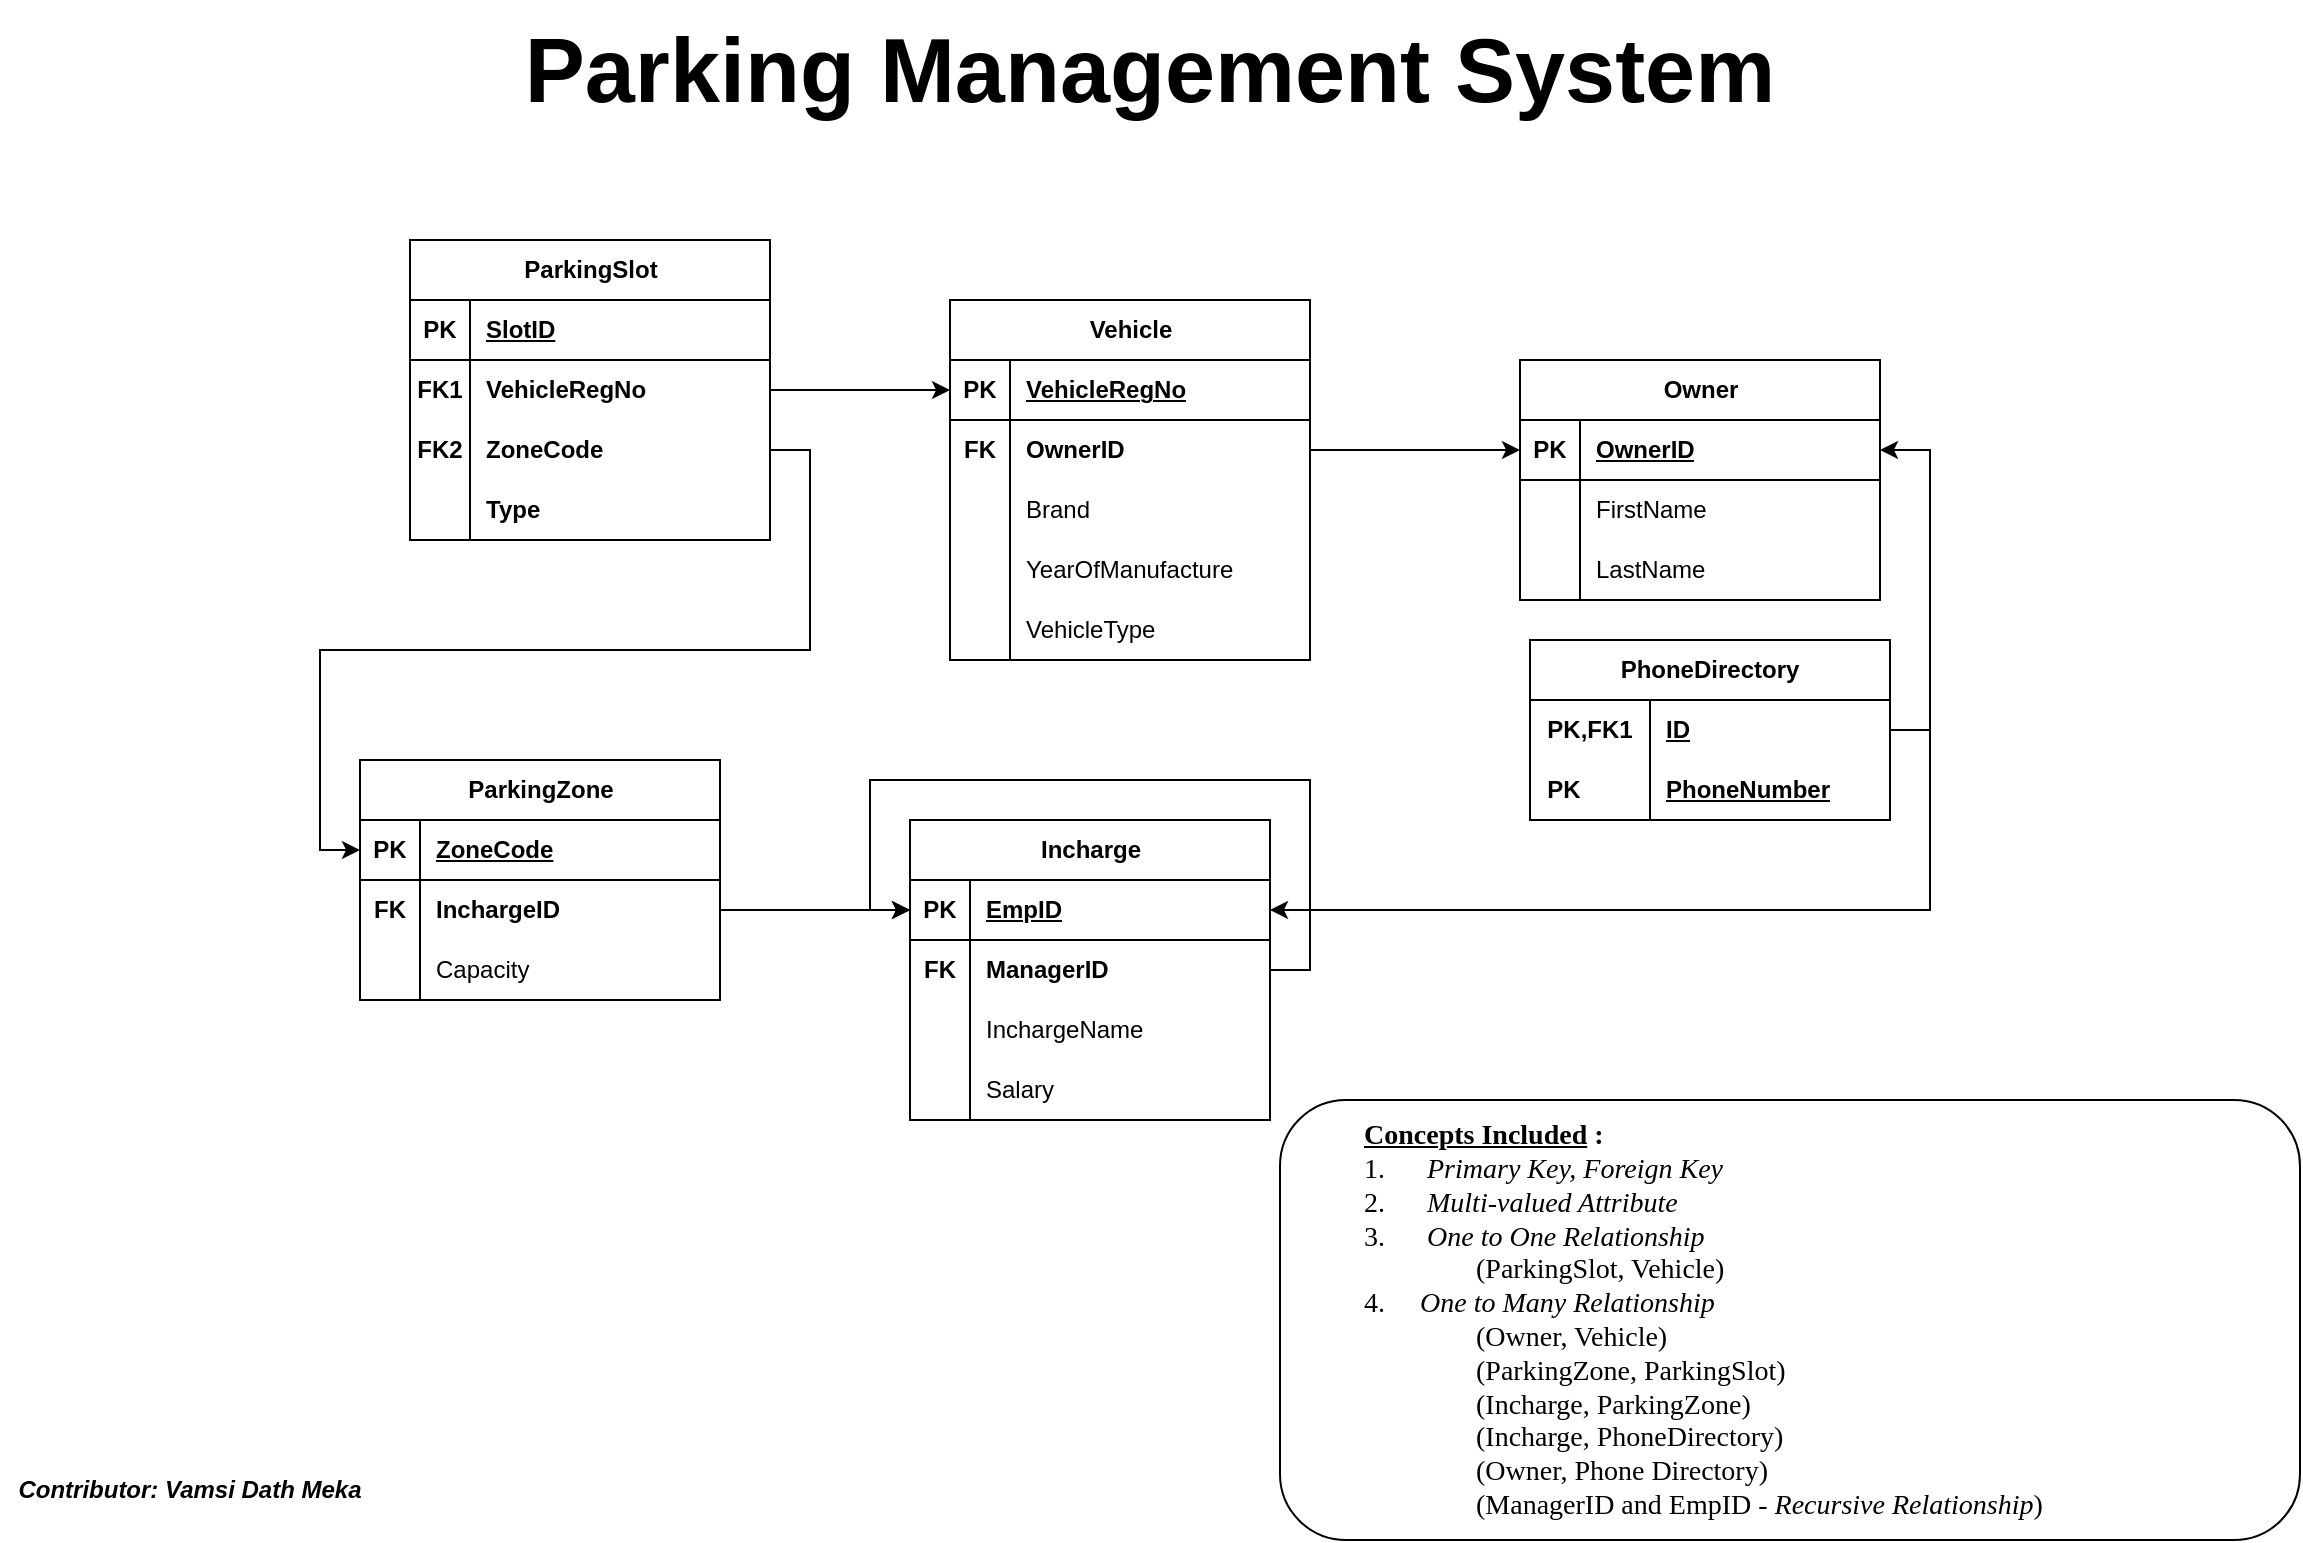 <mxfile version="24.8.1">
  <diagram name="Page-1" id="qsgDEH6RIU8-dM3gDZ9H">
    <mxGraphModel dx="2465" dy="1351" grid="1" gridSize="10" guides="1" tooltips="1" connect="1" arrows="1" fold="1" page="1" pageScale="1" pageWidth="1169" pageHeight="827" math="0" shadow="0">
      <root>
        <mxCell id="0" />
        <mxCell id="1" parent="0" />
        <mxCell id="-VxWJtNf0h-S6qvlLj0--11" value="ParkingZone" style="shape=table;startSize=30;container=1;collapsible=1;childLayout=tableLayout;fixedRows=1;rowLines=0;fontStyle=1;align=center;resizeLast=1;html=1;" vertex="1" parent="1">
          <mxGeometry x="190" y="430" width="180" height="120" as="geometry" />
        </mxCell>
        <mxCell id="-VxWJtNf0h-S6qvlLj0--12" value="" style="shape=tableRow;horizontal=0;startSize=0;swimlaneHead=0;swimlaneBody=0;fillColor=none;collapsible=0;dropTarget=0;points=[[0,0.5],[1,0.5]];portConstraint=eastwest;top=0;left=0;right=0;bottom=1;" vertex="1" parent="-VxWJtNf0h-S6qvlLj0--11">
          <mxGeometry y="30" width="180" height="30" as="geometry" />
        </mxCell>
        <mxCell id="-VxWJtNf0h-S6qvlLj0--13" value="PK" style="shape=partialRectangle;connectable=0;fillColor=none;top=0;left=0;bottom=0;right=0;fontStyle=1;overflow=hidden;whiteSpace=wrap;html=1;" vertex="1" parent="-VxWJtNf0h-S6qvlLj0--12">
          <mxGeometry width="30" height="30" as="geometry">
            <mxRectangle width="30" height="30" as="alternateBounds" />
          </mxGeometry>
        </mxCell>
        <mxCell id="-VxWJtNf0h-S6qvlLj0--14" value="ZoneCode" style="shape=partialRectangle;connectable=0;fillColor=none;top=0;left=0;bottom=0;right=0;align=left;spacingLeft=6;fontStyle=5;overflow=hidden;whiteSpace=wrap;html=1;" vertex="1" parent="-VxWJtNf0h-S6qvlLj0--12">
          <mxGeometry x="30" width="150" height="30" as="geometry">
            <mxRectangle width="150" height="30" as="alternateBounds" />
          </mxGeometry>
        </mxCell>
        <mxCell id="-VxWJtNf0h-S6qvlLj0--15" value="" style="shape=tableRow;horizontal=0;startSize=0;swimlaneHead=0;swimlaneBody=0;fillColor=none;collapsible=0;dropTarget=0;points=[[0,0.5],[1,0.5]];portConstraint=eastwest;top=0;left=0;right=0;bottom=0;" vertex="1" parent="-VxWJtNf0h-S6qvlLj0--11">
          <mxGeometry y="60" width="180" height="30" as="geometry" />
        </mxCell>
        <mxCell id="-VxWJtNf0h-S6qvlLj0--16" value="FK" style="shape=partialRectangle;connectable=0;fillColor=none;top=0;left=0;bottom=0;right=0;editable=1;overflow=hidden;whiteSpace=wrap;html=1;fontStyle=1" vertex="1" parent="-VxWJtNf0h-S6qvlLj0--15">
          <mxGeometry width="30" height="30" as="geometry">
            <mxRectangle width="30" height="30" as="alternateBounds" />
          </mxGeometry>
        </mxCell>
        <mxCell id="-VxWJtNf0h-S6qvlLj0--17" value="InchargeID" style="shape=partialRectangle;connectable=0;fillColor=none;top=0;left=0;bottom=0;right=0;align=left;spacingLeft=6;overflow=hidden;whiteSpace=wrap;html=1;fontStyle=1" vertex="1" parent="-VxWJtNf0h-S6qvlLj0--15">
          <mxGeometry x="30" width="150" height="30" as="geometry">
            <mxRectangle width="150" height="30" as="alternateBounds" />
          </mxGeometry>
        </mxCell>
        <mxCell id="-VxWJtNf0h-S6qvlLj0--18" value="" style="shape=tableRow;horizontal=0;startSize=0;swimlaneHead=0;swimlaneBody=0;fillColor=none;collapsible=0;dropTarget=0;points=[[0,0.5],[1,0.5]];portConstraint=eastwest;top=0;left=0;right=0;bottom=0;" vertex="1" parent="-VxWJtNf0h-S6qvlLj0--11">
          <mxGeometry y="90" width="180" height="30" as="geometry" />
        </mxCell>
        <mxCell id="-VxWJtNf0h-S6qvlLj0--19" value="" style="shape=partialRectangle;connectable=0;fillColor=none;top=0;left=0;bottom=0;right=0;editable=1;overflow=hidden;whiteSpace=wrap;html=1;" vertex="1" parent="-VxWJtNf0h-S6qvlLj0--18">
          <mxGeometry width="30" height="30" as="geometry">
            <mxRectangle width="30" height="30" as="alternateBounds" />
          </mxGeometry>
        </mxCell>
        <mxCell id="-VxWJtNf0h-S6qvlLj0--20" value="Capacity" style="shape=partialRectangle;connectable=0;fillColor=none;top=0;left=0;bottom=0;right=0;align=left;spacingLeft=6;overflow=hidden;whiteSpace=wrap;html=1;" vertex="1" parent="-VxWJtNf0h-S6qvlLj0--18">
          <mxGeometry x="30" width="150" height="30" as="geometry">
            <mxRectangle width="150" height="30" as="alternateBounds" />
          </mxGeometry>
        </mxCell>
        <mxCell id="-VxWJtNf0h-S6qvlLj0--197" style="edgeStyle=orthogonalEdgeStyle;rounded=0;orthogonalLoop=1;jettySize=auto;html=1;exitX=1;exitY=0.5;exitDx=0;exitDy=0;entryX=0;entryY=0.5;entryDx=0;entryDy=0;" edge="1" parent="1" source="-VxWJtNf0h-S6qvlLj0--192" target="-VxWJtNf0h-S6qvlLj0--28">
          <mxGeometry relative="1" as="geometry">
            <Array as="points">
              <mxPoint x="665" y="535" />
              <mxPoint x="665" y="440" />
              <mxPoint x="445" y="440" />
              <mxPoint x="445" y="505" />
            </Array>
          </mxGeometry>
        </mxCell>
        <mxCell id="-VxWJtNf0h-S6qvlLj0--27" value="Incharge" style="shape=table;startSize=30;container=1;collapsible=1;childLayout=tableLayout;fixedRows=1;rowLines=0;fontStyle=1;align=center;resizeLast=1;html=1;" vertex="1" parent="1">
          <mxGeometry x="465" y="460" width="180" height="150" as="geometry" />
        </mxCell>
        <mxCell id="-VxWJtNf0h-S6qvlLj0--28" value="" style="shape=tableRow;horizontal=0;startSize=0;swimlaneHead=0;swimlaneBody=0;fillColor=none;collapsible=0;dropTarget=0;points=[[0,0.5],[1,0.5]];portConstraint=eastwest;top=0;left=0;right=0;bottom=1;" vertex="1" parent="-VxWJtNf0h-S6qvlLj0--27">
          <mxGeometry y="30" width="180" height="30" as="geometry" />
        </mxCell>
        <mxCell id="-VxWJtNf0h-S6qvlLj0--29" value="PK" style="shape=partialRectangle;connectable=0;fillColor=none;top=0;left=0;bottom=0;right=0;fontStyle=1;overflow=hidden;whiteSpace=wrap;html=1;" vertex="1" parent="-VxWJtNf0h-S6qvlLj0--28">
          <mxGeometry width="30" height="30" as="geometry">
            <mxRectangle width="30" height="30" as="alternateBounds" />
          </mxGeometry>
        </mxCell>
        <mxCell id="-VxWJtNf0h-S6qvlLj0--30" value="EmpID" style="shape=partialRectangle;connectable=0;fillColor=none;top=0;left=0;bottom=0;right=0;align=left;spacingLeft=6;fontStyle=5;overflow=hidden;whiteSpace=wrap;html=1;" vertex="1" parent="-VxWJtNf0h-S6qvlLj0--28">
          <mxGeometry x="30" width="150" height="30" as="geometry">
            <mxRectangle width="150" height="30" as="alternateBounds" />
          </mxGeometry>
        </mxCell>
        <mxCell id="-VxWJtNf0h-S6qvlLj0--192" style="shape=tableRow;horizontal=0;startSize=0;swimlaneHead=0;swimlaneBody=0;fillColor=none;collapsible=0;dropTarget=0;points=[[0,0.5],[1,0.5]];portConstraint=eastwest;top=0;left=0;right=0;bottom=0;" vertex="1" parent="-VxWJtNf0h-S6qvlLj0--27">
          <mxGeometry y="60" width="180" height="30" as="geometry" />
        </mxCell>
        <mxCell id="-VxWJtNf0h-S6qvlLj0--193" value="FK" style="shape=partialRectangle;connectable=0;fillColor=none;top=0;left=0;bottom=0;right=0;editable=1;overflow=hidden;whiteSpace=wrap;html=1;fontStyle=1" vertex="1" parent="-VxWJtNf0h-S6qvlLj0--192">
          <mxGeometry width="30" height="30" as="geometry">
            <mxRectangle width="30" height="30" as="alternateBounds" />
          </mxGeometry>
        </mxCell>
        <mxCell id="-VxWJtNf0h-S6qvlLj0--194" value="ManagerID" style="shape=partialRectangle;connectable=0;fillColor=none;top=0;left=0;bottom=0;right=0;align=left;spacingLeft=6;overflow=hidden;whiteSpace=wrap;html=1;fontStyle=1" vertex="1" parent="-VxWJtNf0h-S6qvlLj0--192">
          <mxGeometry x="30" width="150" height="30" as="geometry">
            <mxRectangle width="150" height="30" as="alternateBounds" />
          </mxGeometry>
        </mxCell>
        <mxCell id="-VxWJtNf0h-S6qvlLj0--31" value="" style="shape=tableRow;horizontal=0;startSize=0;swimlaneHead=0;swimlaneBody=0;fillColor=none;collapsible=0;dropTarget=0;points=[[0,0.5],[1,0.5]];portConstraint=eastwest;top=0;left=0;right=0;bottom=0;" vertex="1" parent="-VxWJtNf0h-S6qvlLj0--27">
          <mxGeometry y="90" width="180" height="30" as="geometry" />
        </mxCell>
        <mxCell id="-VxWJtNf0h-S6qvlLj0--32" value="" style="shape=partialRectangle;connectable=0;fillColor=none;top=0;left=0;bottom=0;right=0;editable=1;overflow=hidden;whiteSpace=wrap;html=1;" vertex="1" parent="-VxWJtNf0h-S6qvlLj0--31">
          <mxGeometry width="30" height="30" as="geometry">
            <mxRectangle width="30" height="30" as="alternateBounds" />
          </mxGeometry>
        </mxCell>
        <mxCell id="-VxWJtNf0h-S6qvlLj0--33" value="InchargeName" style="shape=partialRectangle;connectable=0;fillColor=none;top=0;left=0;bottom=0;right=0;align=left;spacingLeft=6;overflow=hidden;whiteSpace=wrap;html=1;" vertex="1" parent="-VxWJtNf0h-S6qvlLj0--31">
          <mxGeometry x="30" width="150" height="30" as="geometry">
            <mxRectangle width="150" height="30" as="alternateBounds" />
          </mxGeometry>
        </mxCell>
        <mxCell id="-VxWJtNf0h-S6qvlLj0--34" value="" style="shape=tableRow;horizontal=0;startSize=0;swimlaneHead=0;swimlaneBody=0;fillColor=none;collapsible=0;dropTarget=0;points=[[0,0.5],[1,0.5]];portConstraint=eastwest;top=0;left=0;right=0;bottom=0;" vertex="1" parent="-VxWJtNf0h-S6qvlLj0--27">
          <mxGeometry y="120" width="180" height="30" as="geometry" />
        </mxCell>
        <mxCell id="-VxWJtNf0h-S6qvlLj0--35" value="" style="shape=partialRectangle;connectable=0;fillColor=none;top=0;left=0;bottom=0;right=0;editable=1;overflow=hidden;whiteSpace=wrap;html=1;" vertex="1" parent="-VxWJtNf0h-S6qvlLj0--34">
          <mxGeometry width="30" height="30" as="geometry">
            <mxRectangle width="30" height="30" as="alternateBounds" />
          </mxGeometry>
        </mxCell>
        <mxCell id="-VxWJtNf0h-S6qvlLj0--36" value="Salary" style="shape=partialRectangle;connectable=0;fillColor=none;top=0;left=0;bottom=0;right=0;align=left;spacingLeft=6;overflow=hidden;whiteSpace=wrap;html=1;" vertex="1" parent="-VxWJtNf0h-S6qvlLj0--34">
          <mxGeometry x="30" width="150" height="30" as="geometry">
            <mxRectangle width="150" height="30" as="alternateBounds" />
          </mxGeometry>
        </mxCell>
        <mxCell id="-VxWJtNf0h-S6qvlLj0--41" value="ParkingSlot" style="shape=table;startSize=30;container=1;collapsible=1;childLayout=tableLayout;fixedRows=1;rowLines=0;fontStyle=1;align=center;resizeLast=1;html=1;" vertex="1" parent="1">
          <mxGeometry x="215" y="170" width="180" height="150" as="geometry" />
        </mxCell>
        <mxCell id="-VxWJtNf0h-S6qvlLj0--42" value="" style="shape=tableRow;horizontal=0;startSize=0;swimlaneHead=0;swimlaneBody=0;fillColor=none;collapsible=0;dropTarget=0;points=[[0,0.5],[1,0.5]];portConstraint=eastwest;top=0;left=0;right=0;bottom=1;" vertex="1" parent="-VxWJtNf0h-S6qvlLj0--41">
          <mxGeometry y="30" width="180" height="30" as="geometry" />
        </mxCell>
        <mxCell id="-VxWJtNf0h-S6qvlLj0--43" value="PK" style="shape=partialRectangle;connectable=0;fillColor=none;top=0;left=0;bottom=0;right=0;fontStyle=1;overflow=hidden;whiteSpace=wrap;html=1;" vertex="1" parent="-VxWJtNf0h-S6qvlLj0--42">
          <mxGeometry width="30" height="30" as="geometry">
            <mxRectangle width="30" height="30" as="alternateBounds" />
          </mxGeometry>
        </mxCell>
        <mxCell id="-VxWJtNf0h-S6qvlLj0--44" value="SlotID" style="shape=partialRectangle;connectable=0;fillColor=none;top=0;left=0;bottom=0;right=0;align=left;spacingLeft=6;fontStyle=5;overflow=hidden;whiteSpace=wrap;html=1;" vertex="1" parent="-VxWJtNf0h-S6qvlLj0--42">
          <mxGeometry x="30" width="150" height="30" as="geometry">
            <mxRectangle width="150" height="30" as="alternateBounds" />
          </mxGeometry>
        </mxCell>
        <mxCell id="-VxWJtNf0h-S6qvlLj0--48" value="" style="shape=tableRow;horizontal=0;startSize=0;swimlaneHead=0;swimlaneBody=0;fillColor=none;collapsible=0;dropTarget=0;points=[[0,0.5],[1,0.5]];portConstraint=eastwest;top=0;left=0;right=0;bottom=0;fontStyle=0" vertex="1" parent="-VxWJtNf0h-S6qvlLj0--41">
          <mxGeometry y="60" width="180" height="30" as="geometry" />
        </mxCell>
        <mxCell id="-VxWJtNf0h-S6qvlLj0--49" value="FK1" style="shape=partialRectangle;connectable=0;fillColor=none;top=0;left=0;bottom=0;right=0;editable=1;overflow=hidden;whiteSpace=wrap;html=1;fontStyle=1" vertex="1" parent="-VxWJtNf0h-S6qvlLj0--48">
          <mxGeometry width="30" height="30" as="geometry">
            <mxRectangle width="30" height="30" as="alternateBounds" />
          </mxGeometry>
        </mxCell>
        <mxCell id="-VxWJtNf0h-S6qvlLj0--50" value="VehicleRegNo" style="shape=partialRectangle;connectable=0;fillColor=none;top=0;left=0;bottom=0;right=0;align=left;spacingLeft=6;overflow=hidden;whiteSpace=wrap;html=1;fontStyle=1" vertex="1" parent="-VxWJtNf0h-S6qvlLj0--48">
          <mxGeometry x="30" width="150" height="30" as="geometry">
            <mxRectangle width="150" height="30" as="alternateBounds" />
          </mxGeometry>
        </mxCell>
        <mxCell id="-VxWJtNf0h-S6qvlLj0--51" value="" style="shape=tableRow;horizontal=0;startSize=0;swimlaneHead=0;swimlaneBody=0;fillColor=none;collapsible=0;dropTarget=0;points=[[0,0.5],[1,0.5]];portConstraint=eastwest;top=0;left=0;right=0;bottom=0;" vertex="1" parent="-VxWJtNf0h-S6qvlLj0--41">
          <mxGeometry y="90" width="180" height="30" as="geometry" />
        </mxCell>
        <mxCell id="-VxWJtNf0h-S6qvlLj0--52" value="FK2" style="shape=partialRectangle;connectable=0;fillColor=none;top=0;left=0;bottom=0;right=0;editable=1;overflow=hidden;whiteSpace=wrap;html=1;fontStyle=1" vertex="1" parent="-VxWJtNf0h-S6qvlLj0--51">
          <mxGeometry width="30" height="30" as="geometry">
            <mxRectangle width="30" height="30" as="alternateBounds" />
          </mxGeometry>
        </mxCell>
        <mxCell id="-VxWJtNf0h-S6qvlLj0--53" value="ZoneCode" style="shape=partialRectangle;connectable=0;fillColor=none;top=0;left=0;bottom=0;right=0;align=left;spacingLeft=6;overflow=hidden;whiteSpace=wrap;html=1;fontStyle=1" vertex="1" parent="-VxWJtNf0h-S6qvlLj0--51">
          <mxGeometry x="30" width="150" height="30" as="geometry">
            <mxRectangle width="150" height="30" as="alternateBounds" />
          </mxGeometry>
        </mxCell>
        <mxCell id="-VxWJtNf0h-S6qvlLj0--170" style="shape=tableRow;horizontal=0;startSize=0;swimlaneHead=0;swimlaneBody=0;fillColor=none;collapsible=0;dropTarget=0;points=[[0,0.5],[1,0.5]];portConstraint=eastwest;top=0;left=0;right=0;bottom=0;" vertex="1" parent="-VxWJtNf0h-S6qvlLj0--41">
          <mxGeometry y="120" width="180" height="30" as="geometry" />
        </mxCell>
        <mxCell id="-VxWJtNf0h-S6qvlLj0--171" style="shape=partialRectangle;connectable=0;fillColor=none;top=0;left=0;bottom=0;right=0;editable=1;overflow=hidden;whiteSpace=wrap;html=1;fontStyle=1" vertex="1" parent="-VxWJtNf0h-S6qvlLj0--170">
          <mxGeometry width="30" height="30" as="geometry">
            <mxRectangle width="30" height="30" as="alternateBounds" />
          </mxGeometry>
        </mxCell>
        <mxCell id="-VxWJtNf0h-S6qvlLj0--172" value="Type" style="shape=partialRectangle;connectable=0;fillColor=none;top=0;left=0;bottom=0;right=0;align=left;spacingLeft=6;overflow=hidden;whiteSpace=wrap;html=1;fontStyle=1" vertex="1" parent="-VxWJtNf0h-S6qvlLj0--170">
          <mxGeometry x="30" width="150" height="30" as="geometry">
            <mxRectangle width="150" height="30" as="alternateBounds" />
          </mxGeometry>
        </mxCell>
        <mxCell id="-VxWJtNf0h-S6qvlLj0--55" style="edgeStyle=orthogonalEdgeStyle;rounded=0;orthogonalLoop=1;jettySize=auto;html=1;exitX=1;exitY=0.5;exitDx=0;exitDy=0;entryX=0;entryY=0.5;entryDx=0;entryDy=0;" edge="1" parent="1" source="-VxWJtNf0h-S6qvlLj0--15" target="-VxWJtNf0h-S6qvlLj0--28">
          <mxGeometry relative="1" as="geometry" />
        </mxCell>
        <mxCell id="-VxWJtNf0h-S6qvlLj0--56" style="edgeStyle=orthogonalEdgeStyle;rounded=0;orthogonalLoop=1;jettySize=auto;html=1;exitX=1;exitY=0.5;exitDx=0;exitDy=0;entryX=0;entryY=0.5;entryDx=0;entryDy=0;" edge="1" parent="1" source="-VxWJtNf0h-S6qvlLj0--51" target="-VxWJtNf0h-S6qvlLj0--12">
          <mxGeometry relative="1" as="geometry" />
        </mxCell>
        <mxCell id="-VxWJtNf0h-S6qvlLj0--57" value="Vehicle" style="shape=table;startSize=30;container=1;collapsible=1;childLayout=tableLayout;fixedRows=1;rowLines=0;fontStyle=1;align=center;resizeLast=1;html=1;" vertex="1" parent="1">
          <mxGeometry x="485" y="200" width="180" height="180" as="geometry" />
        </mxCell>
        <mxCell id="-VxWJtNf0h-S6qvlLj0--58" value="" style="shape=tableRow;horizontal=0;startSize=0;swimlaneHead=0;swimlaneBody=0;fillColor=none;collapsible=0;dropTarget=0;points=[[0,0.5],[1,0.5]];portConstraint=eastwest;top=0;left=0;right=0;bottom=1;" vertex="1" parent="-VxWJtNf0h-S6qvlLj0--57">
          <mxGeometry y="30" width="180" height="30" as="geometry" />
        </mxCell>
        <mxCell id="-VxWJtNf0h-S6qvlLj0--59" value="PK" style="shape=partialRectangle;connectable=0;fillColor=none;top=0;left=0;bottom=0;right=0;fontStyle=1;overflow=hidden;whiteSpace=wrap;html=1;" vertex="1" parent="-VxWJtNf0h-S6qvlLj0--58">
          <mxGeometry width="30" height="30" as="geometry">
            <mxRectangle width="30" height="30" as="alternateBounds" />
          </mxGeometry>
        </mxCell>
        <mxCell id="-VxWJtNf0h-S6qvlLj0--60" value="VehicleRegNo" style="shape=partialRectangle;connectable=0;fillColor=none;top=0;left=0;bottom=0;right=0;align=left;spacingLeft=6;fontStyle=5;overflow=hidden;whiteSpace=wrap;html=1;" vertex="1" parent="-VxWJtNf0h-S6qvlLj0--58">
          <mxGeometry x="30" width="150" height="30" as="geometry">
            <mxRectangle width="150" height="30" as="alternateBounds" />
          </mxGeometry>
        </mxCell>
        <mxCell id="-VxWJtNf0h-S6qvlLj0--61" value="" style="shape=tableRow;horizontal=0;startSize=0;swimlaneHead=0;swimlaneBody=0;fillColor=none;collapsible=0;dropTarget=0;points=[[0,0.5],[1,0.5]];portConstraint=eastwest;top=0;left=0;right=0;bottom=0;" vertex="1" parent="-VxWJtNf0h-S6qvlLj0--57">
          <mxGeometry y="60" width="180" height="30" as="geometry" />
        </mxCell>
        <mxCell id="-VxWJtNf0h-S6qvlLj0--62" value="&lt;b&gt;FK&lt;/b&gt;" style="shape=partialRectangle;connectable=0;fillColor=none;top=0;left=0;bottom=0;right=0;editable=1;overflow=hidden;whiteSpace=wrap;html=1;" vertex="1" parent="-VxWJtNf0h-S6qvlLj0--61">
          <mxGeometry width="30" height="30" as="geometry">
            <mxRectangle width="30" height="30" as="alternateBounds" />
          </mxGeometry>
        </mxCell>
        <mxCell id="-VxWJtNf0h-S6qvlLj0--63" value="OwnerID" style="shape=partialRectangle;connectable=0;fillColor=none;top=0;left=0;bottom=0;right=0;align=left;spacingLeft=6;overflow=hidden;whiteSpace=wrap;html=1;fontStyle=1" vertex="1" parent="-VxWJtNf0h-S6qvlLj0--61">
          <mxGeometry x="30" width="150" height="30" as="geometry">
            <mxRectangle width="150" height="30" as="alternateBounds" />
          </mxGeometry>
        </mxCell>
        <mxCell id="-VxWJtNf0h-S6qvlLj0--64" value="" style="shape=tableRow;horizontal=0;startSize=0;swimlaneHead=0;swimlaneBody=0;fillColor=none;collapsible=0;dropTarget=0;points=[[0,0.5],[1,0.5]];portConstraint=eastwest;top=0;left=0;right=0;bottom=0;" vertex="1" parent="-VxWJtNf0h-S6qvlLj0--57">
          <mxGeometry y="90" width="180" height="30" as="geometry" />
        </mxCell>
        <mxCell id="-VxWJtNf0h-S6qvlLj0--65" value="" style="shape=partialRectangle;connectable=0;fillColor=none;top=0;left=0;bottom=0;right=0;editable=1;overflow=hidden;whiteSpace=wrap;html=1;" vertex="1" parent="-VxWJtNf0h-S6qvlLj0--64">
          <mxGeometry width="30" height="30" as="geometry">
            <mxRectangle width="30" height="30" as="alternateBounds" />
          </mxGeometry>
        </mxCell>
        <mxCell id="-VxWJtNf0h-S6qvlLj0--66" value="Brand" style="shape=partialRectangle;connectable=0;fillColor=none;top=0;left=0;bottom=0;right=0;align=left;spacingLeft=6;overflow=hidden;whiteSpace=wrap;html=1;" vertex="1" parent="-VxWJtNf0h-S6qvlLj0--64">
          <mxGeometry x="30" width="150" height="30" as="geometry">
            <mxRectangle width="150" height="30" as="alternateBounds" />
          </mxGeometry>
        </mxCell>
        <mxCell id="-VxWJtNf0h-S6qvlLj0--67" value="" style="shape=tableRow;horizontal=0;startSize=0;swimlaneHead=0;swimlaneBody=0;fillColor=none;collapsible=0;dropTarget=0;points=[[0,0.5],[1,0.5]];portConstraint=eastwest;top=0;left=0;right=0;bottom=0;" vertex="1" parent="-VxWJtNf0h-S6qvlLj0--57">
          <mxGeometry y="120" width="180" height="30" as="geometry" />
        </mxCell>
        <mxCell id="-VxWJtNf0h-S6qvlLj0--68" value="" style="shape=partialRectangle;connectable=0;fillColor=none;top=0;left=0;bottom=0;right=0;editable=1;overflow=hidden;whiteSpace=wrap;html=1;" vertex="1" parent="-VxWJtNf0h-S6qvlLj0--67">
          <mxGeometry width="30" height="30" as="geometry">
            <mxRectangle width="30" height="30" as="alternateBounds" />
          </mxGeometry>
        </mxCell>
        <mxCell id="-VxWJtNf0h-S6qvlLj0--69" value="YearOfManufacture" style="shape=partialRectangle;connectable=0;fillColor=none;top=0;left=0;bottom=0;right=0;align=left;spacingLeft=6;overflow=hidden;whiteSpace=wrap;html=1;" vertex="1" parent="-VxWJtNf0h-S6qvlLj0--67">
          <mxGeometry x="30" width="150" height="30" as="geometry">
            <mxRectangle width="150" height="30" as="alternateBounds" />
          </mxGeometry>
        </mxCell>
        <mxCell id="-VxWJtNf0h-S6qvlLj0--134" style="shape=tableRow;horizontal=0;startSize=0;swimlaneHead=0;swimlaneBody=0;fillColor=none;collapsible=0;dropTarget=0;points=[[0,0.5],[1,0.5]];portConstraint=eastwest;top=0;left=0;right=0;bottom=0;" vertex="1" parent="-VxWJtNf0h-S6qvlLj0--57">
          <mxGeometry y="150" width="180" height="30" as="geometry" />
        </mxCell>
        <mxCell id="-VxWJtNf0h-S6qvlLj0--135" style="shape=partialRectangle;connectable=0;fillColor=none;top=0;left=0;bottom=0;right=0;editable=1;overflow=hidden;whiteSpace=wrap;html=1;" vertex="1" parent="-VxWJtNf0h-S6qvlLj0--134">
          <mxGeometry width="30" height="30" as="geometry">
            <mxRectangle width="30" height="30" as="alternateBounds" />
          </mxGeometry>
        </mxCell>
        <mxCell id="-VxWJtNf0h-S6qvlLj0--136" value="VehicleType" style="shape=partialRectangle;connectable=0;fillColor=none;top=0;left=0;bottom=0;right=0;align=left;spacingLeft=6;overflow=hidden;whiteSpace=wrap;html=1;" vertex="1" parent="-VxWJtNf0h-S6qvlLj0--134">
          <mxGeometry x="30" width="150" height="30" as="geometry">
            <mxRectangle width="150" height="30" as="alternateBounds" />
          </mxGeometry>
        </mxCell>
        <mxCell id="-VxWJtNf0h-S6qvlLj0--138" style="edgeStyle=orthogonalEdgeStyle;rounded=0;orthogonalLoop=1;jettySize=auto;html=1;exitX=1;exitY=0.5;exitDx=0;exitDy=0;entryX=0;entryY=0.5;entryDx=0;entryDy=0;" edge="1" parent="1" source="-VxWJtNf0h-S6qvlLj0--48" target="-VxWJtNf0h-S6qvlLj0--58">
          <mxGeometry relative="1" as="geometry" />
        </mxCell>
        <mxCell id="-VxWJtNf0h-S6qvlLj0--139" value="Owner" style="shape=table;startSize=30;container=1;collapsible=1;childLayout=tableLayout;fixedRows=1;rowLines=0;fontStyle=1;align=center;resizeLast=1;html=1;" vertex="1" parent="1">
          <mxGeometry x="770" y="230" width="180" height="120" as="geometry" />
        </mxCell>
        <mxCell id="-VxWJtNf0h-S6qvlLj0--140" value="" style="shape=tableRow;horizontal=0;startSize=0;swimlaneHead=0;swimlaneBody=0;fillColor=none;collapsible=0;dropTarget=0;points=[[0,0.5],[1,0.5]];portConstraint=eastwest;top=0;left=0;right=0;bottom=1;" vertex="1" parent="-VxWJtNf0h-S6qvlLj0--139">
          <mxGeometry y="30" width="180" height="30" as="geometry" />
        </mxCell>
        <mxCell id="-VxWJtNf0h-S6qvlLj0--141" value="PK" style="shape=partialRectangle;connectable=0;fillColor=none;top=0;left=0;bottom=0;right=0;fontStyle=1;overflow=hidden;whiteSpace=wrap;html=1;" vertex="1" parent="-VxWJtNf0h-S6qvlLj0--140">
          <mxGeometry width="30" height="30" as="geometry">
            <mxRectangle width="30" height="30" as="alternateBounds" />
          </mxGeometry>
        </mxCell>
        <mxCell id="-VxWJtNf0h-S6qvlLj0--142" value="OwnerID" style="shape=partialRectangle;connectable=0;fillColor=none;top=0;left=0;bottom=0;right=0;align=left;spacingLeft=6;fontStyle=5;overflow=hidden;whiteSpace=wrap;html=1;" vertex="1" parent="-VxWJtNf0h-S6qvlLj0--140">
          <mxGeometry x="30" width="150" height="30" as="geometry">
            <mxRectangle width="150" height="30" as="alternateBounds" />
          </mxGeometry>
        </mxCell>
        <mxCell id="-VxWJtNf0h-S6qvlLj0--143" value="" style="shape=tableRow;horizontal=0;startSize=0;swimlaneHead=0;swimlaneBody=0;fillColor=none;collapsible=0;dropTarget=0;points=[[0,0.5],[1,0.5]];portConstraint=eastwest;top=0;left=0;right=0;bottom=0;" vertex="1" parent="-VxWJtNf0h-S6qvlLj0--139">
          <mxGeometry y="60" width="180" height="30" as="geometry" />
        </mxCell>
        <mxCell id="-VxWJtNf0h-S6qvlLj0--144" value="" style="shape=partialRectangle;connectable=0;fillColor=none;top=0;left=0;bottom=0;right=0;editable=1;overflow=hidden;whiteSpace=wrap;html=1;" vertex="1" parent="-VxWJtNf0h-S6qvlLj0--143">
          <mxGeometry width="30" height="30" as="geometry">
            <mxRectangle width="30" height="30" as="alternateBounds" />
          </mxGeometry>
        </mxCell>
        <mxCell id="-VxWJtNf0h-S6qvlLj0--145" value="FirstName" style="shape=partialRectangle;connectable=0;fillColor=none;top=0;left=0;bottom=0;right=0;align=left;spacingLeft=6;overflow=hidden;whiteSpace=wrap;html=1;" vertex="1" parent="-VxWJtNf0h-S6qvlLj0--143">
          <mxGeometry x="30" width="150" height="30" as="geometry">
            <mxRectangle width="150" height="30" as="alternateBounds" />
          </mxGeometry>
        </mxCell>
        <mxCell id="-VxWJtNf0h-S6qvlLj0--146" value="" style="shape=tableRow;horizontal=0;startSize=0;swimlaneHead=0;swimlaneBody=0;fillColor=none;collapsible=0;dropTarget=0;points=[[0,0.5],[1,0.5]];portConstraint=eastwest;top=0;left=0;right=0;bottom=0;" vertex="1" parent="-VxWJtNf0h-S6qvlLj0--139">
          <mxGeometry y="90" width="180" height="30" as="geometry" />
        </mxCell>
        <mxCell id="-VxWJtNf0h-S6qvlLj0--147" value="" style="shape=partialRectangle;connectable=0;fillColor=none;top=0;left=0;bottom=0;right=0;editable=1;overflow=hidden;whiteSpace=wrap;html=1;" vertex="1" parent="-VxWJtNf0h-S6qvlLj0--146">
          <mxGeometry width="30" height="30" as="geometry">
            <mxRectangle width="30" height="30" as="alternateBounds" />
          </mxGeometry>
        </mxCell>
        <mxCell id="-VxWJtNf0h-S6qvlLj0--148" value="LastName" style="shape=partialRectangle;connectable=0;fillColor=none;top=0;left=0;bottom=0;right=0;align=left;spacingLeft=6;overflow=hidden;whiteSpace=wrap;html=1;" vertex="1" parent="-VxWJtNf0h-S6qvlLj0--146">
          <mxGeometry x="30" width="150" height="30" as="geometry">
            <mxRectangle width="150" height="30" as="alternateBounds" />
          </mxGeometry>
        </mxCell>
        <mxCell id="-VxWJtNf0h-S6qvlLj0--152" style="edgeStyle=orthogonalEdgeStyle;rounded=0;orthogonalLoop=1;jettySize=auto;html=1;exitX=1;exitY=0.5;exitDx=0;exitDy=0;entryX=0;entryY=0.5;entryDx=0;entryDy=0;" edge="1" parent="1" source="-VxWJtNf0h-S6qvlLj0--61" target="-VxWJtNf0h-S6qvlLj0--140">
          <mxGeometry relative="1" as="geometry" />
        </mxCell>
        <mxCell id="-VxWJtNf0h-S6qvlLj0--153" value="&lt;b&gt;&lt;font style=&quot;font-size: 45px;&quot;&gt;Parking Management System&lt;/font&gt;&lt;/b&gt;" style="text;strokeColor=none;align=center;fillColor=none;html=1;verticalAlign=middle;whiteSpace=wrap;rounded=0;" vertex="1" parent="1">
          <mxGeometry x="245" y="50" width="680" height="70" as="geometry" />
        </mxCell>
        <mxCell id="-VxWJtNf0h-S6qvlLj0--173" value="PhoneDirectory" style="shape=table;startSize=30;container=1;collapsible=1;childLayout=tableLayout;fixedRows=1;rowLines=0;fontStyle=1;align=center;resizeLast=1;html=1;whiteSpace=wrap;" vertex="1" parent="1">
          <mxGeometry x="775" y="370" width="180" height="90" as="geometry" />
        </mxCell>
        <mxCell id="-VxWJtNf0h-S6qvlLj0--174" value="" style="shape=tableRow;horizontal=0;startSize=0;swimlaneHead=0;swimlaneBody=0;fillColor=none;collapsible=0;dropTarget=0;points=[[0,0.5],[1,0.5]];portConstraint=eastwest;top=0;left=0;right=0;bottom=0;html=1;" vertex="1" parent="-VxWJtNf0h-S6qvlLj0--173">
          <mxGeometry y="30" width="180" height="30" as="geometry" />
        </mxCell>
        <mxCell id="-VxWJtNf0h-S6qvlLj0--175" value="PK,FK1" style="shape=partialRectangle;connectable=0;fillColor=none;top=0;left=0;bottom=0;right=0;fontStyle=1;overflow=hidden;html=1;whiteSpace=wrap;" vertex="1" parent="-VxWJtNf0h-S6qvlLj0--174">
          <mxGeometry width="60" height="30" as="geometry">
            <mxRectangle width="60" height="30" as="alternateBounds" />
          </mxGeometry>
        </mxCell>
        <mxCell id="-VxWJtNf0h-S6qvlLj0--176" value="ID" style="shape=partialRectangle;connectable=0;fillColor=none;top=0;left=0;bottom=0;right=0;align=left;spacingLeft=6;fontStyle=5;overflow=hidden;html=1;whiteSpace=wrap;" vertex="1" parent="-VxWJtNf0h-S6qvlLj0--174">
          <mxGeometry x="60" width="120" height="30" as="geometry">
            <mxRectangle width="120" height="30" as="alternateBounds" />
          </mxGeometry>
        </mxCell>
        <mxCell id="-VxWJtNf0h-S6qvlLj0--177" value="" style="shape=tableRow;horizontal=0;startSize=0;swimlaneHead=0;swimlaneBody=0;fillColor=none;collapsible=0;dropTarget=0;points=[[0,0.5],[1,0.5]];portConstraint=eastwest;top=0;left=0;right=0;bottom=1;html=1;" vertex="1" parent="-VxWJtNf0h-S6qvlLj0--173">
          <mxGeometry y="60" width="180" height="30" as="geometry" />
        </mxCell>
        <mxCell id="-VxWJtNf0h-S6qvlLj0--178" value="&amp;nbsp; PK" style="shape=partialRectangle;connectable=0;fillColor=none;top=0;left=0;bottom=0;right=0;fontStyle=1;overflow=hidden;html=1;whiteSpace=wrap;align=left;" vertex="1" parent="-VxWJtNf0h-S6qvlLj0--177">
          <mxGeometry width="60" height="30" as="geometry">
            <mxRectangle width="60" height="30" as="alternateBounds" />
          </mxGeometry>
        </mxCell>
        <mxCell id="-VxWJtNf0h-S6qvlLj0--179" value="PhoneNumber" style="shape=partialRectangle;connectable=0;fillColor=none;top=0;left=0;bottom=0;right=0;align=left;spacingLeft=6;fontStyle=5;overflow=hidden;html=1;whiteSpace=wrap;" vertex="1" parent="-VxWJtNf0h-S6qvlLj0--177">
          <mxGeometry x="60" width="120" height="30" as="geometry">
            <mxRectangle width="120" height="30" as="alternateBounds" />
          </mxGeometry>
        </mxCell>
        <mxCell id="-VxWJtNf0h-S6qvlLj0--186" style="edgeStyle=orthogonalEdgeStyle;rounded=0;orthogonalLoop=1;jettySize=auto;html=1;exitX=1;exitY=0.5;exitDx=0;exitDy=0;entryX=1;entryY=0.5;entryDx=0;entryDy=0;" edge="1" parent="1" source="-VxWJtNf0h-S6qvlLj0--174" target="-VxWJtNf0h-S6qvlLj0--140">
          <mxGeometry relative="1" as="geometry" />
        </mxCell>
        <mxCell id="-VxWJtNf0h-S6qvlLj0--187" style="edgeStyle=orthogonalEdgeStyle;rounded=0;orthogonalLoop=1;jettySize=auto;html=1;exitX=1;exitY=0.5;exitDx=0;exitDy=0;entryX=1;entryY=0.5;entryDx=0;entryDy=0;" edge="1" parent="1" source="-VxWJtNf0h-S6qvlLj0--174" target="-VxWJtNf0h-S6qvlLj0--28">
          <mxGeometry relative="1" as="geometry" />
        </mxCell>
        <mxCell id="-VxWJtNf0h-S6qvlLj0--188" value="&lt;blockquote style=&quot;margin: 0 0 0 40px; border: none; padding: 0px;&quot;&gt;&lt;b style=&quot;font-size: 14px; background-color: initial;&quot;&gt;&lt;font face=&quot;Verdana&quot;&gt;&lt;u&gt;Concepts Included&lt;/u&gt; :&lt;/font&gt;&lt;/b&gt;&lt;font face=&quot;Verdana&quot;&gt;&lt;span style=&quot;font-size: 14px;&quot;&gt;&lt;b&gt;&lt;br&gt;&lt;/b&gt;&lt;/span&gt;&lt;/font&gt;&lt;span style=&quot;font-size: 14px; font-family: Verdana; background-color: initial;&quot;&gt;1.&lt;span style=&quot;white-space: pre;&quot;&gt;&#x9;&lt;/span&gt; &lt;i&gt;Primary Key, Foreign Key&lt;/i&gt;&lt;br&gt;&lt;/span&gt;&lt;span style=&quot;font-size: 14px; font-family: Verdana; background-color: initial;&quot;&gt;2.&lt;span style=&quot;white-space: pre;&quot;&gt;&#x9;&lt;/span&gt; &lt;i&gt;Multi-valued Attribute&lt;/i&gt;&lt;/span&gt;&lt;/blockquote&gt;&lt;blockquote style=&quot;margin: 0 0 0 40px; border: none; padding: 0px;&quot;&gt;&lt;span style=&quot;font-size: 14px; font-family: Verdana; background-color: initial;&quot;&gt;3.&lt;span style=&quot;white-space: pre;&quot;&gt;&#x9;&lt;/span&gt; &lt;i&gt;One to One Relationship&lt;/i&gt;&lt;/span&gt;&lt;/blockquote&gt;&lt;blockquote style=&quot;margin: 0 0 0 40px; border: none; padding: 0px;&quot;&gt;&lt;span style=&quot;font-size: 14px; font-family: Verdana; background-color: initial;&quot;&gt;&lt;span style=&quot;white-space: pre;&quot;&gt;&#x9;&lt;/span&gt;&lt;span style=&quot;white-space: pre;&quot;&gt;&#x9;&lt;/span&gt;(ParkingSlot, Vehicle)&lt;br&gt;&lt;/span&gt;&lt;span style=&quot;font-size: 14px; font-family: Verdana; background-color: initial;&quot;&gt;4. &lt;span style=&quot;white-space: pre;&quot;&gt;&#x9;&lt;/span&gt;&lt;i&gt;One to Many Relationship&lt;/i&gt;&lt;/span&gt;&lt;div style=&quot;&quot;&gt;&lt;font style=&quot;font-size: 14px;&quot; face=&quot;Verdana&quot;&gt;&lt;span style=&quot;white-space: pre;&quot;&gt;&#x9;&lt;/span&gt;&lt;span style=&quot;white-space: pre;&quot;&gt;&#x9;&lt;/span&gt;(Owner, Vehicle)&lt;/font&gt;&lt;/div&gt;&lt;div style=&quot;&quot;&gt;&lt;font style=&quot;font-size: 14px;&quot; face=&quot;Verdana&quot;&gt;&lt;span style=&quot;white-space: pre;&quot;&gt;&#x9;&lt;/span&gt;&lt;span style=&quot;white-space: pre;&quot;&gt;&#x9;&lt;/span&gt;(ParkingZone, ParkingSlot)&lt;/font&gt;&lt;/div&gt;&lt;div style=&quot;&quot;&gt;&lt;font style=&quot;font-size: 14px;&quot; face=&quot;Verdana&quot;&gt;&lt;span style=&quot;white-space: pre;&quot;&gt;&#x9;&lt;/span&gt;&lt;span style=&quot;white-space: pre;&quot;&gt;&#x9;&lt;/span&gt;(Incharge, ParkingZone)&lt;/font&gt;&lt;/div&gt;&lt;div style=&quot;&quot;&gt;&lt;font style=&quot;font-size: 14px;&quot; face=&quot;Verdana&quot;&gt;&lt;span style=&quot;white-space: pre;&quot;&gt;&#x9;&lt;/span&gt;&lt;span style=&quot;white-space: pre;&quot;&gt;&#x9;&lt;/span&gt;(Incharge, PhoneDirectory)&lt;/font&gt;&lt;/div&gt;&lt;div style=&quot;&quot;&gt;&lt;font style=&quot;font-size: 14px;&quot; face=&quot;Verdana&quot;&gt;&lt;span style=&quot;white-space: pre;&quot;&gt;&#x9;&lt;/span&gt;&lt;span style=&quot;white-space: pre;&quot;&gt;&#x9;&lt;/span&gt;(Owner, Phone Directory)&lt;/font&gt;&lt;/div&gt;&lt;div style=&quot;&quot;&gt;&lt;font style=&quot;font-size: 14px;&quot; face=&quot;Verdana&quot;&gt;&lt;span style=&quot;white-space: pre;&quot;&gt;&#x9;&lt;/span&gt;&lt;span style=&quot;white-space: pre;&quot;&gt;&#x9;&lt;/span&gt;(ManagerID and EmpID - &lt;i&gt;Recursive Relationship&lt;/i&gt;)&lt;/font&gt;&lt;/div&gt;&lt;/blockquote&gt;" style="rounded=1;whiteSpace=wrap;html=1;align=left;" vertex="1" parent="1">
          <mxGeometry x="650" y="600" width="510" height="220" as="geometry" />
        </mxCell>
        <mxCell id="-VxWJtNf0h-S6qvlLj0--198" value="Contributor: Vamsi Dath Meka" style="text;strokeColor=none;align=center;fillColor=none;html=1;verticalAlign=middle;whiteSpace=wrap;rounded=0;fontStyle=3" vertex="1" parent="1">
          <mxGeometry x="10" y="780" width="190" height="30" as="geometry" />
        </mxCell>
      </root>
    </mxGraphModel>
  </diagram>
</mxfile>
